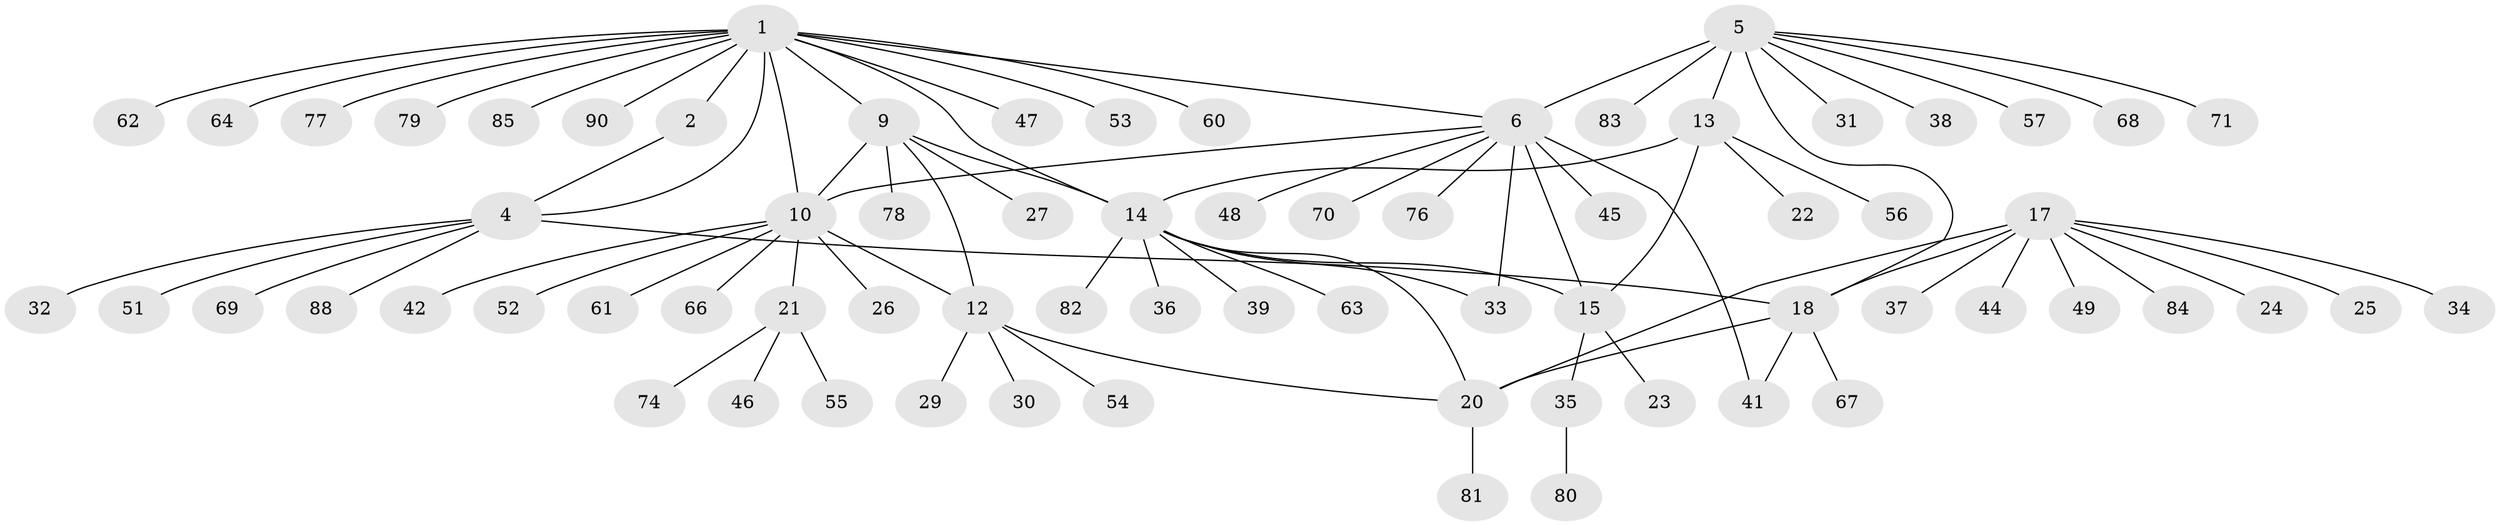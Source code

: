 // Generated by graph-tools (version 1.1) at 2025/52/02/27/25 19:52:16]
// undirected, 71 vertices, 84 edges
graph export_dot {
graph [start="1"]
  node [color=gray90,style=filled];
  1 [super="+3"];
  2;
  4 [super="+28"];
  5 [super="+7"];
  6 [super="+8"];
  9 [super="+65"];
  10 [super="+11"];
  12 [super="+50"];
  13 [super="+91"];
  14 [super="+16"];
  15 [super="+87"];
  17 [super="+19"];
  18 [super="+43"];
  20 [super="+75"];
  21;
  22 [super="+72"];
  23;
  24 [super="+59"];
  25;
  26;
  27;
  29;
  30;
  31;
  32 [super="+86"];
  33 [super="+40"];
  34;
  35 [super="+73"];
  36;
  37;
  38;
  39;
  41;
  42;
  44;
  45;
  46;
  47 [super="+58"];
  48;
  49;
  51;
  52;
  53 [super="+93"];
  54;
  55;
  56;
  57;
  60;
  61;
  62;
  63;
  64;
  66;
  67;
  68;
  69;
  70;
  71;
  74 [super="+89"];
  76;
  77;
  78;
  79;
  80;
  81;
  82;
  83;
  84 [super="+92"];
  85;
  88;
  90;
  1 -- 2 [weight=2];
  1 -- 4 [weight=2];
  1 -- 6;
  1 -- 14;
  1 -- 47;
  1 -- 53;
  1 -- 60;
  1 -- 62;
  1 -- 64;
  1 -- 77;
  1 -- 79;
  1 -- 90;
  1 -- 85;
  1 -- 10;
  1 -- 9;
  2 -- 4;
  4 -- 18;
  4 -- 32;
  4 -- 88;
  4 -- 51;
  4 -- 69;
  5 -- 6 [weight=4];
  5 -- 31;
  5 -- 38;
  5 -- 57;
  5 -- 68;
  5 -- 18;
  5 -- 83;
  5 -- 71;
  5 -- 13;
  6 -- 15;
  6 -- 45;
  6 -- 48;
  6 -- 70;
  6 -- 33;
  6 -- 41;
  6 -- 76;
  6 -- 10;
  9 -- 10 [weight=2];
  9 -- 12;
  9 -- 27;
  9 -- 78;
  9 -- 14;
  10 -- 12 [weight=2];
  10 -- 26;
  10 -- 42;
  10 -- 61;
  10 -- 66;
  10 -- 52;
  10 -- 21;
  12 -- 20;
  12 -- 29;
  12 -- 30;
  12 -- 54;
  13 -- 14 [weight=2];
  13 -- 15;
  13 -- 22;
  13 -- 56;
  14 -- 15 [weight=2];
  14 -- 36;
  14 -- 39;
  14 -- 82;
  14 -- 20;
  14 -- 63;
  14 -- 33;
  15 -- 23;
  15 -- 35;
  17 -- 18 [weight=2];
  17 -- 20 [weight=2];
  17 -- 44;
  17 -- 34;
  17 -- 37;
  17 -- 49;
  17 -- 84;
  17 -- 24;
  17 -- 25;
  18 -- 20;
  18 -- 41;
  18 -- 67;
  20 -- 81;
  21 -- 46;
  21 -- 55;
  21 -- 74;
  35 -- 80;
}
